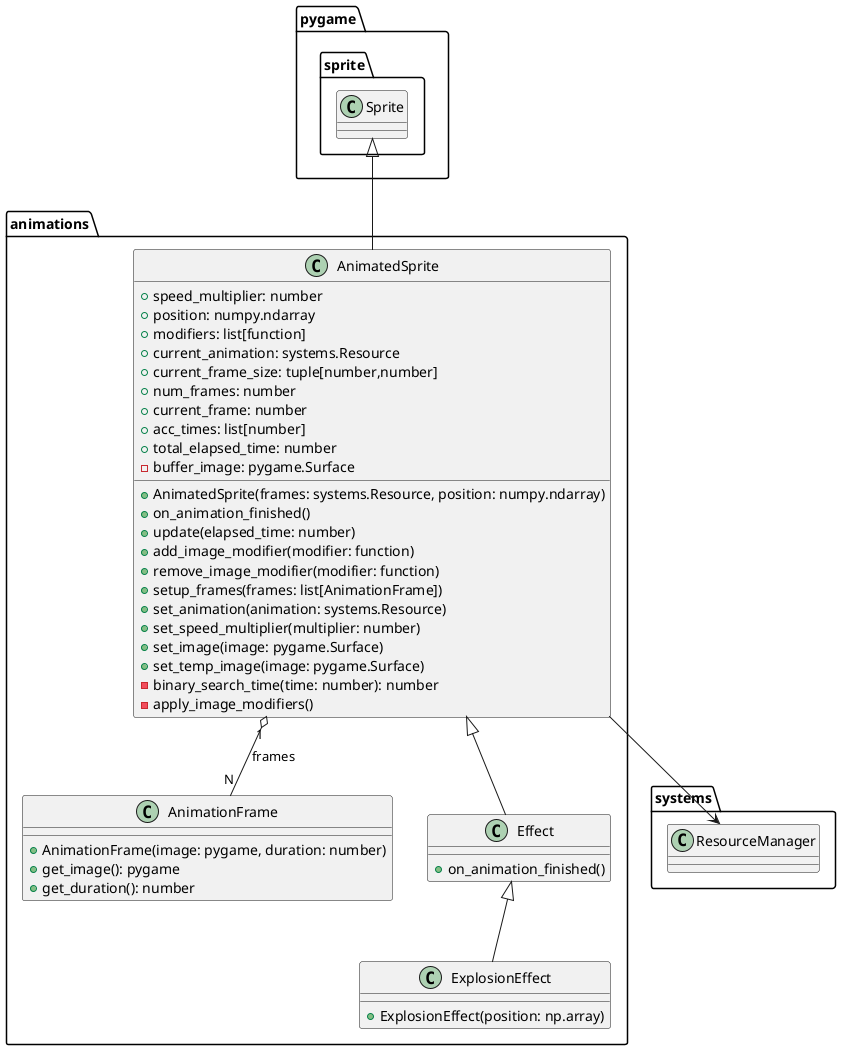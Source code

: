 
@startuml sprites
class pygame.sprite.Sprite{}

class animations.AnimatedSprite extends pygame.sprite.Sprite{
    + speed_multiplier: number
    + position: numpy.ndarray
    + modifiers: list[function]
    + current_animation: systems.Resource
    + current_frame_size: tuple[number,number]
    + num_frames: number
    + current_frame: number
    + acc_times: list[number]
    + total_elapsed_time: number
    - buffer_image: pygame.Surface

    + AnimatedSprite(frames: systems.Resource, position: numpy.ndarray)
    + on_animation_finished()
    + update(elapsed_time: number)
    + add_image_modifier(modifier: function)
    + remove_image_modifier(modifier: function)
    + setup_frames(frames: list[AnimationFrame])
    + set_animation(animation: systems.Resource)
    + set_speed_multiplier(multiplier: number)
    + set_image(image: pygame.Surface)
    + set_temp_image(image: pygame.Surface)
    - binary_search_time(time: number): number
    - apply_image_modifiers()
}

animations.AnimatedSprite --> systems.ResourceManager

class animations.AnimationFrame{
    + AnimationFrame(image: pygame, duration: number)
    + get_image(): pygame
    + get_duration(): number 
}

animations.AnimatedSprite "1" o-- "N" animations.AnimationFrame: frames

class animations.Effect extends animations.AnimatedSprite{
    + on_animation_finished()
}

class animations.ExplosionEffect extends animations.Effect{
    + ExplosionEffect(position: np.array)
}
@enduml